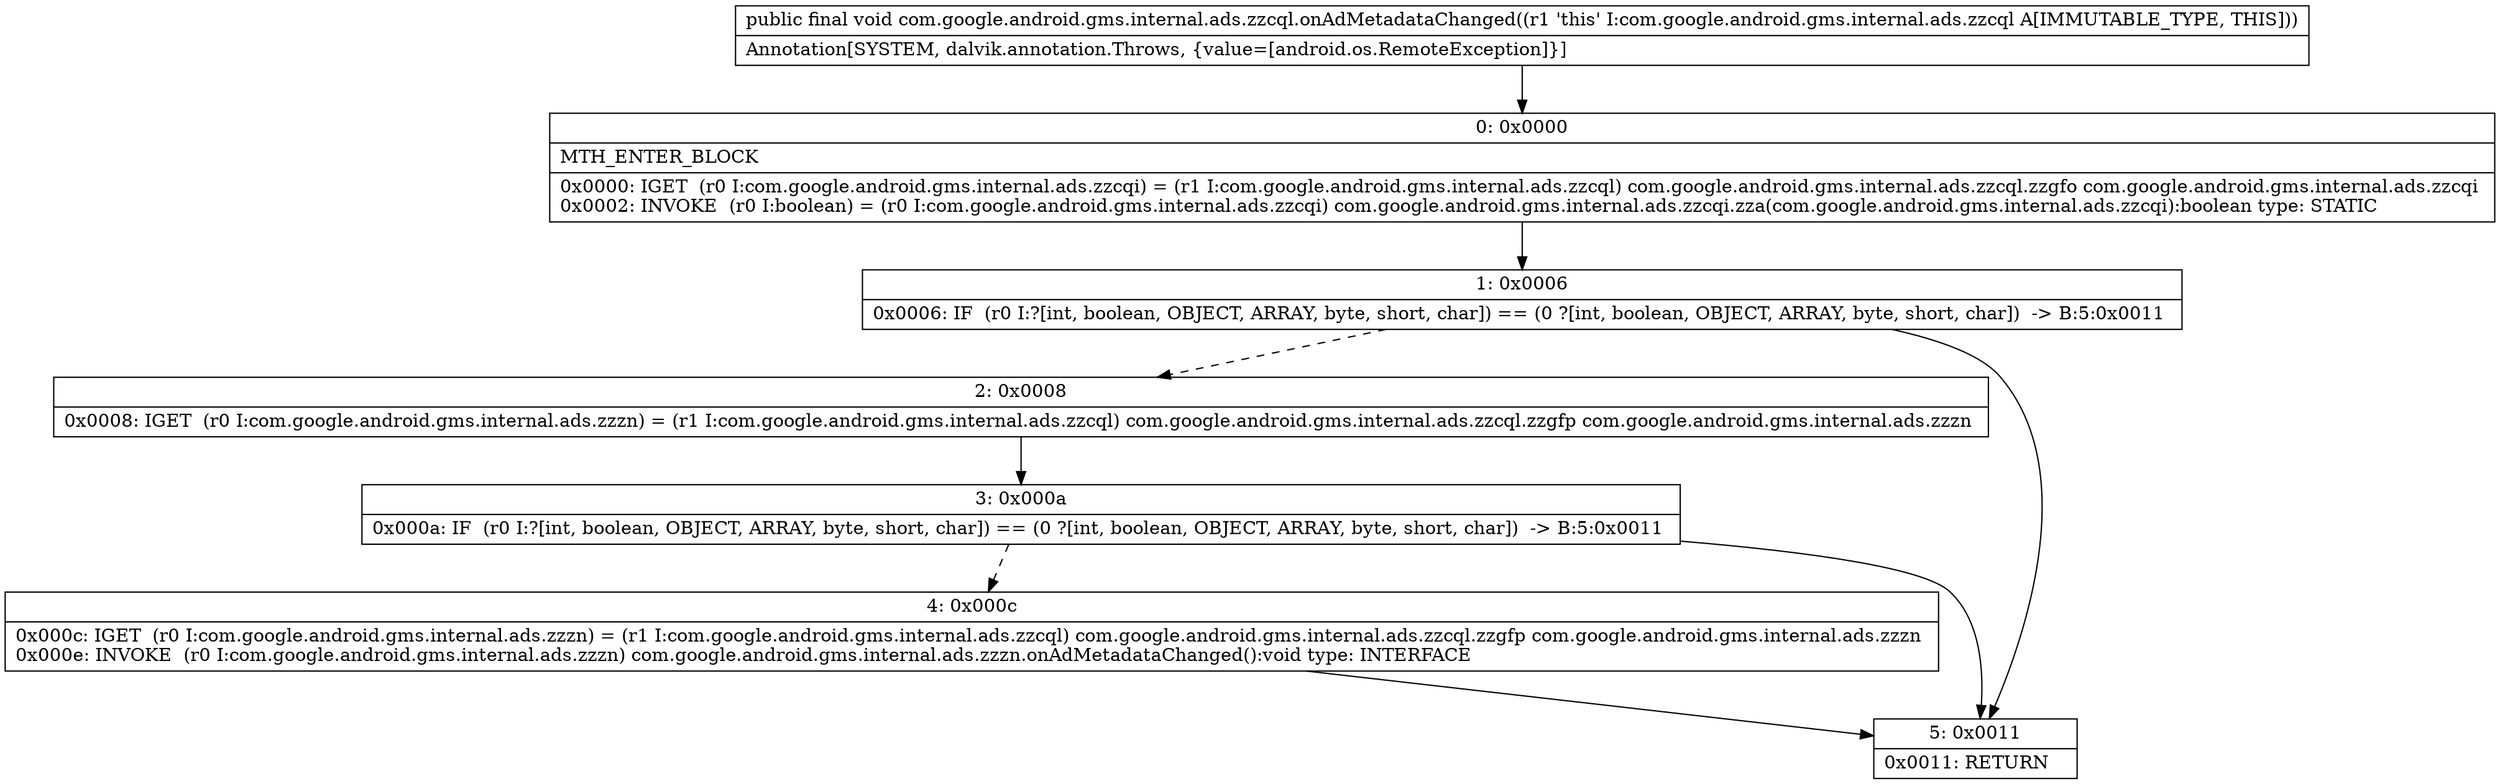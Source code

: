 digraph "CFG forcom.google.android.gms.internal.ads.zzcql.onAdMetadataChanged()V" {
Node_0 [shape=record,label="{0\:\ 0x0000|MTH_ENTER_BLOCK\l|0x0000: IGET  (r0 I:com.google.android.gms.internal.ads.zzcqi) = (r1 I:com.google.android.gms.internal.ads.zzcql) com.google.android.gms.internal.ads.zzcql.zzgfo com.google.android.gms.internal.ads.zzcqi \l0x0002: INVOKE  (r0 I:boolean) = (r0 I:com.google.android.gms.internal.ads.zzcqi) com.google.android.gms.internal.ads.zzcqi.zza(com.google.android.gms.internal.ads.zzcqi):boolean type: STATIC \l}"];
Node_1 [shape=record,label="{1\:\ 0x0006|0x0006: IF  (r0 I:?[int, boolean, OBJECT, ARRAY, byte, short, char]) == (0 ?[int, boolean, OBJECT, ARRAY, byte, short, char])  \-\> B:5:0x0011 \l}"];
Node_2 [shape=record,label="{2\:\ 0x0008|0x0008: IGET  (r0 I:com.google.android.gms.internal.ads.zzzn) = (r1 I:com.google.android.gms.internal.ads.zzcql) com.google.android.gms.internal.ads.zzcql.zzgfp com.google.android.gms.internal.ads.zzzn \l}"];
Node_3 [shape=record,label="{3\:\ 0x000a|0x000a: IF  (r0 I:?[int, boolean, OBJECT, ARRAY, byte, short, char]) == (0 ?[int, boolean, OBJECT, ARRAY, byte, short, char])  \-\> B:5:0x0011 \l}"];
Node_4 [shape=record,label="{4\:\ 0x000c|0x000c: IGET  (r0 I:com.google.android.gms.internal.ads.zzzn) = (r1 I:com.google.android.gms.internal.ads.zzcql) com.google.android.gms.internal.ads.zzcql.zzgfp com.google.android.gms.internal.ads.zzzn \l0x000e: INVOKE  (r0 I:com.google.android.gms.internal.ads.zzzn) com.google.android.gms.internal.ads.zzzn.onAdMetadataChanged():void type: INTERFACE \l}"];
Node_5 [shape=record,label="{5\:\ 0x0011|0x0011: RETURN   \l}"];
MethodNode[shape=record,label="{public final void com.google.android.gms.internal.ads.zzcql.onAdMetadataChanged((r1 'this' I:com.google.android.gms.internal.ads.zzcql A[IMMUTABLE_TYPE, THIS]))  | Annotation[SYSTEM, dalvik.annotation.Throws, \{value=[android.os.RemoteException]\}]\l}"];
MethodNode -> Node_0;
Node_0 -> Node_1;
Node_1 -> Node_2[style=dashed];
Node_1 -> Node_5;
Node_2 -> Node_3;
Node_3 -> Node_4[style=dashed];
Node_3 -> Node_5;
Node_4 -> Node_5;
}

